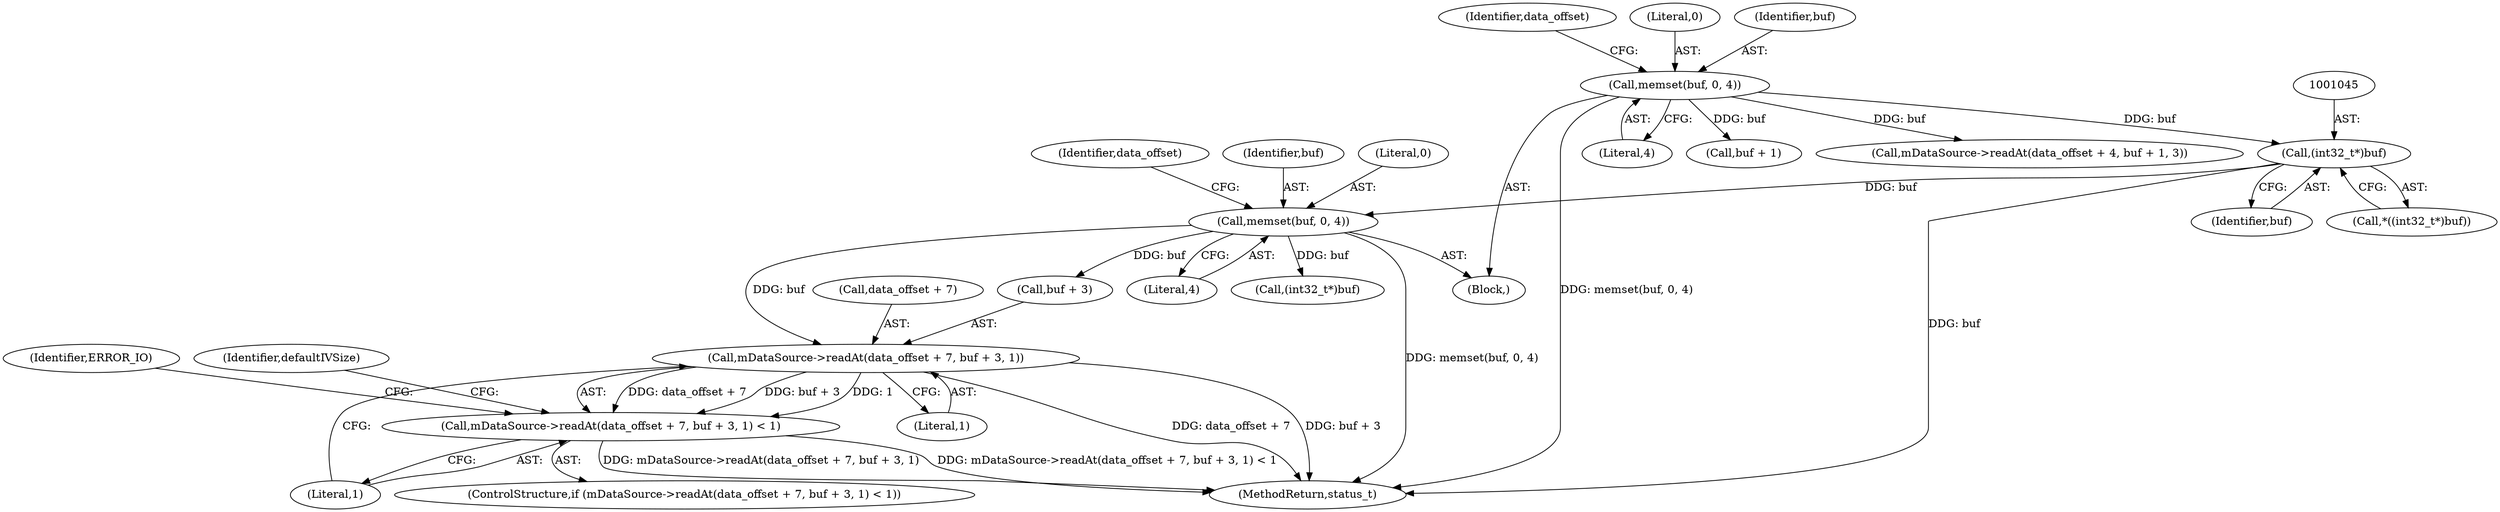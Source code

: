 digraph "0_Android_8a3a2f6ea7defe1a81bb32b3c9f3537f84749b9d@API" {
"1001060" [label="(Call,mDataSource->readAt(data_offset + 7, buf + 3, 1))"];
"1001054" [label="(Call,memset(buf, 0, 4))"];
"1001044" [label="(Call,(int32_t*)buf)"];
"1001021" [label="(Call,memset(buf, 0, 4))"];
"1001059" [label="(Call,mDataSource->readAt(data_offset + 7, buf + 3, 1) < 1)"];
"1001061" [label="(Call,data_offset + 7)"];
"1001062" [label="(Identifier,data_offset)"];
"1001029" [label="(Identifier,data_offset)"];
"1001057" [label="(Literal,4)"];
"1001055" [label="(Identifier,buf)"];
"1001071" [label="(Identifier,ERROR_IO)"];
"1001024" [label="(Literal,4)"];
"1001031" [label="(Call,buf + 1)"];
"1001077" [label="(Call,(int32_t*)buf)"];
"1001056" [label="(Literal,0)"];
"1001021" [label="(Call,memset(buf, 0, 4))"];
"1001043" [label="(Call,*((int32_t*)buf))"];
"1001068" [label="(Literal,1)"];
"1001060" [label="(Call,mDataSource->readAt(data_offset + 7, buf + 3, 1))"];
"1001044" [label="(Call,(int32_t*)buf)"];
"1001074" [label="(Identifier,defaultIVSize)"];
"1001067" [label="(Literal,1)"];
"1001064" [label="(Call,buf + 3)"];
"1001046" [label="(Identifier,buf)"];
"1001023" [label="(Literal,0)"];
"1001058" [label="(ControlStructure,if (mDataSource->readAt(data_offset + 7, buf + 3, 1) < 1))"];
"1001059" [label="(Call,mDataSource->readAt(data_offset + 7, buf + 3, 1) < 1)"];
"1001027" [label="(Call,mDataSource->readAt(data_offset + 4, buf + 1, 3))"];
"1001022" [label="(Identifier,buf)"];
"1001054" [label="(Call,memset(buf, 0, 4))"];
"1001008" [label="(Block,)"];
"1003903" [label="(MethodReturn,status_t)"];
"1001060" -> "1001059"  [label="AST: "];
"1001060" -> "1001067"  [label="CFG: "];
"1001061" -> "1001060"  [label="AST: "];
"1001064" -> "1001060"  [label="AST: "];
"1001067" -> "1001060"  [label="AST: "];
"1001068" -> "1001060"  [label="CFG: "];
"1001060" -> "1003903"  [label="DDG: data_offset + 7"];
"1001060" -> "1003903"  [label="DDG: buf + 3"];
"1001060" -> "1001059"  [label="DDG: data_offset + 7"];
"1001060" -> "1001059"  [label="DDG: buf + 3"];
"1001060" -> "1001059"  [label="DDG: 1"];
"1001054" -> "1001060"  [label="DDG: buf"];
"1001054" -> "1001008"  [label="AST: "];
"1001054" -> "1001057"  [label="CFG: "];
"1001055" -> "1001054"  [label="AST: "];
"1001056" -> "1001054"  [label="AST: "];
"1001057" -> "1001054"  [label="AST: "];
"1001062" -> "1001054"  [label="CFG: "];
"1001054" -> "1003903"  [label="DDG: memset(buf, 0, 4)"];
"1001044" -> "1001054"  [label="DDG: buf"];
"1001054" -> "1001064"  [label="DDG: buf"];
"1001054" -> "1001077"  [label="DDG: buf"];
"1001044" -> "1001043"  [label="AST: "];
"1001044" -> "1001046"  [label="CFG: "];
"1001045" -> "1001044"  [label="AST: "];
"1001046" -> "1001044"  [label="AST: "];
"1001043" -> "1001044"  [label="CFG: "];
"1001044" -> "1003903"  [label="DDG: buf"];
"1001021" -> "1001044"  [label="DDG: buf"];
"1001021" -> "1001008"  [label="AST: "];
"1001021" -> "1001024"  [label="CFG: "];
"1001022" -> "1001021"  [label="AST: "];
"1001023" -> "1001021"  [label="AST: "];
"1001024" -> "1001021"  [label="AST: "];
"1001029" -> "1001021"  [label="CFG: "];
"1001021" -> "1003903"  [label="DDG: memset(buf, 0, 4)"];
"1001021" -> "1001027"  [label="DDG: buf"];
"1001021" -> "1001031"  [label="DDG: buf"];
"1001059" -> "1001058"  [label="AST: "];
"1001059" -> "1001068"  [label="CFG: "];
"1001068" -> "1001059"  [label="AST: "];
"1001071" -> "1001059"  [label="CFG: "];
"1001074" -> "1001059"  [label="CFG: "];
"1001059" -> "1003903"  [label="DDG: mDataSource->readAt(data_offset + 7, buf + 3, 1)"];
"1001059" -> "1003903"  [label="DDG: mDataSource->readAt(data_offset + 7, buf + 3, 1) < 1"];
}
